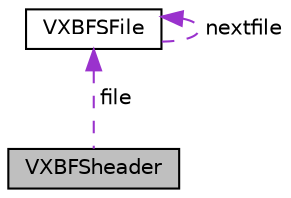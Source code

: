 digraph "VXBFSheader"
{
  edge [fontname="Helvetica",fontsize="10",labelfontname="Helvetica",labelfontsize="10"];
  node [fontname="Helvetica",fontsize="10",shape=record];
  Node1 [label="VXBFSheader",height=0.2,width=0.4,color="black", fillcolor="grey75", style="filled", fontcolor="black"];
  Node2 -> Node1 [dir="back",color="darkorchid3",fontsize="10",style="dashed",label=" file" ];
  Node2 [label="VXBFSFile",height=0.2,width=0.4,color="black", fillcolor="white", style="filled",URL="$a00330.html",tooltip="This is a VXBFS File. "];
  Node2 -> Node2 [dir="back",color="darkorchid3",fontsize="10",style="dashed",label=" nextfile" ];
}
